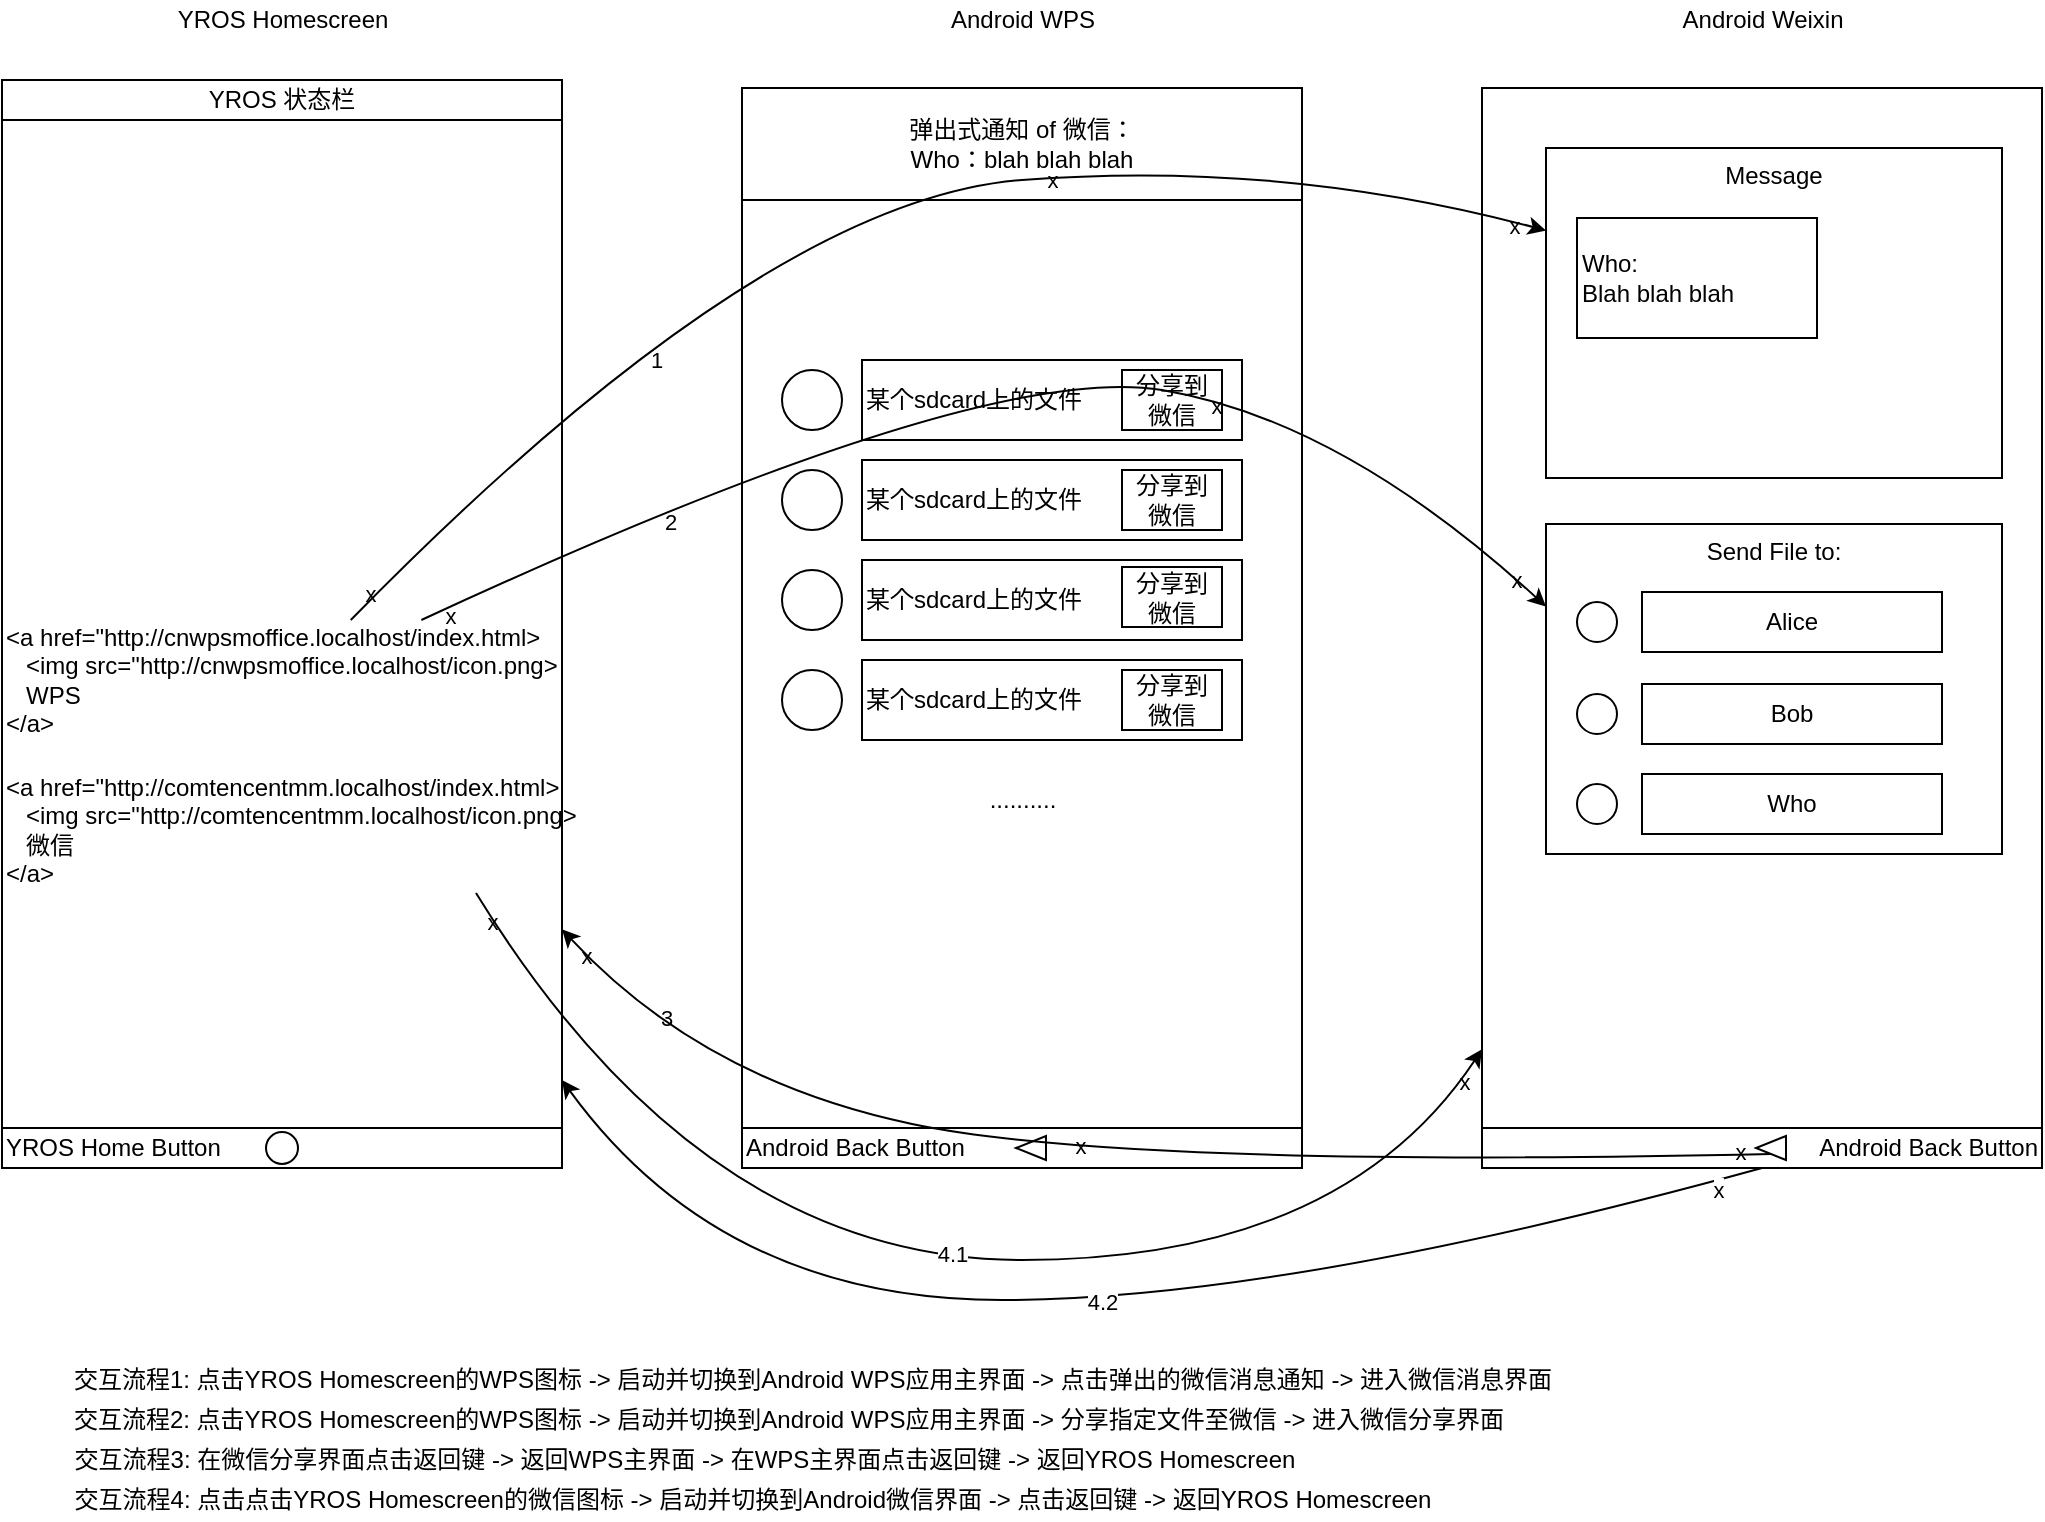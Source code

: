 <mxfile version="16.5.6" type="github">
  <diagram id="9mxP3SmCowv0ukDHlzs3" name="第 1 页">
    <mxGraphModel dx="2171" dy="1213" grid="1" gridSize="10" guides="1" tooltips="1" connect="1" arrows="1" fold="1" page="1" pageScale="1" pageWidth="1169" pageHeight="827" math="0" shadow="0">
      <root>
        <mxCell id="0" />
        <mxCell id="1" parent="0" />
        <mxCell id="V-_y05ZtOnqCJKIF91Li-1" value="" style="rounded=0;whiteSpace=wrap;html=1;labelBackgroundColor=none;" parent="1" vertex="1">
          <mxGeometry x="70" y="74" width="280" height="540" as="geometry" />
        </mxCell>
        <mxCell id="V-_y05ZtOnqCJKIF91Li-2" value="" style="rounded=0;whiteSpace=wrap;html=1;labelBackgroundColor=none;" parent="1" vertex="1">
          <mxGeometry x="440" y="74" width="280" height="540" as="geometry" />
        </mxCell>
        <mxCell id="V-_y05ZtOnqCJKIF91Li-3" value="" style="rounded=0;whiteSpace=wrap;html=1;labelBackgroundColor=none;" parent="1" vertex="1">
          <mxGeometry x="810" y="74" width="280" height="540" as="geometry" />
        </mxCell>
        <mxCell id="V-_y05ZtOnqCJKIF91Li-4" value="YROS Homescreen" style="text;html=1;align=center;verticalAlign=middle;resizable=0;points=[];autosize=1;strokeColor=none;fillColor=none;labelBackgroundColor=none;" parent="1" vertex="1">
          <mxGeometry x="150" y="30" width="120" height="20" as="geometry" />
        </mxCell>
        <mxCell id="V-_y05ZtOnqCJKIF91Li-5" value="Android Weixin" style="text;html=1;align=center;verticalAlign=middle;resizable=0;points=[];autosize=1;strokeColor=none;fillColor=none;labelBackgroundColor=none;" parent="1" vertex="1">
          <mxGeometry x="900" y="30" width="100" height="20" as="geometry" />
        </mxCell>
        <mxCell id="V-_y05ZtOnqCJKIF91Li-6" value="Android WPS" style="text;html=1;align=center;verticalAlign=middle;resizable=0;points=[];autosize=1;strokeColor=none;fillColor=none;labelBackgroundColor=none;" parent="1" vertex="1">
          <mxGeometry x="535" y="30" width="90" height="20" as="geometry" />
        </mxCell>
        <mxCell id="V-_y05ZtOnqCJKIF91Li-8" value="&amp;lt;a href=&quot;http://cnwpsmoffice.localhost/index.html&amp;gt;&lt;br&gt;&amp;nbsp; &amp;nbsp;&amp;lt;img src=&quot;http://cnwpsmoffice.localhost/icon.png&amp;gt;&lt;br&gt;&amp;nbsp; &amp;nbsp;WPS&lt;br&gt;&amp;lt;/a&amp;gt;" style="text;html=1;align=left;verticalAlign=middle;resizable=0;points=[];autosize=1;strokeColor=none;fillColor=none;labelBackgroundColor=none;" parent="1" vertex="1">
          <mxGeometry x="70" y="340" width="290" height="60" as="geometry" />
        </mxCell>
        <mxCell id="1giEV83V6FUCRHBAdTvc-1" value="YROS 状态栏" style="rounded=0;whiteSpace=wrap;html=1;labelBackgroundColor=none;" parent="1" vertex="1">
          <mxGeometry x="70" y="70" width="280" height="20" as="geometry" />
        </mxCell>
        <mxCell id="1giEV83V6FUCRHBAdTvc-2" value="YROS Home Button" style="rounded=0;whiteSpace=wrap;html=1;align=left;labelBackgroundColor=none;" parent="1" vertex="1">
          <mxGeometry x="70" y="594" width="280" height="20" as="geometry" />
        </mxCell>
        <mxCell id="1giEV83V6FUCRHBAdTvc-4" value="弹出式通知 of 微信：&lt;br&gt;Who：blah blah blah" style="rounded=0;whiteSpace=wrap;html=1;labelBackgroundColor=none;" parent="1" vertex="1">
          <mxGeometry x="440" y="74" width="280" height="56" as="geometry" />
        </mxCell>
        <mxCell id="1giEV83V6FUCRHBAdTvc-5" value="某个sdcard上的文件" style="rounded=0;whiteSpace=wrap;html=1;align=left;labelBackgroundColor=none;" parent="1" vertex="1">
          <mxGeometry x="500" y="210" width="190" height="40" as="geometry" />
        </mxCell>
        <mxCell id="1giEV83V6FUCRHBAdTvc-6" value="某个sdcard上的文件" style="rounded=0;whiteSpace=wrap;html=1;align=left;labelBackgroundColor=none;" parent="1" vertex="1">
          <mxGeometry x="500" y="260" width="190" height="40" as="geometry" />
        </mxCell>
        <mxCell id="1giEV83V6FUCRHBAdTvc-7" value="某个sdcard上的文件" style="rounded=0;whiteSpace=wrap;html=1;align=left;labelBackgroundColor=none;" parent="1" vertex="1">
          <mxGeometry x="500" y="310" width="190" height="40" as="geometry" />
        </mxCell>
        <mxCell id="1giEV83V6FUCRHBAdTvc-8" value="某个sdcard上的文件" style="rounded=0;whiteSpace=wrap;html=1;align=left;labelBackgroundColor=none;" parent="1" vertex="1">
          <mxGeometry x="500" y="360" width="190" height="40" as="geometry" />
        </mxCell>
        <mxCell id="1giEV83V6FUCRHBAdTvc-9" value="" style="ellipse;whiteSpace=wrap;html=1;aspect=fixed;labelBackgroundColor=none;" parent="1" vertex="1">
          <mxGeometry x="460" y="215" width="30" height="30" as="geometry" />
        </mxCell>
        <mxCell id="1giEV83V6FUCRHBAdTvc-10" value="" style="ellipse;whiteSpace=wrap;html=1;aspect=fixed;labelBackgroundColor=none;" parent="1" vertex="1">
          <mxGeometry x="460" y="265" width="30" height="30" as="geometry" />
        </mxCell>
        <mxCell id="1giEV83V6FUCRHBAdTvc-11" value="" style="ellipse;whiteSpace=wrap;html=1;aspect=fixed;labelBackgroundColor=none;" parent="1" vertex="1">
          <mxGeometry x="460" y="315" width="30" height="30" as="geometry" />
        </mxCell>
        <mxCell id="1giEV83V6FUCRHBAdTvc-12" value="" style="ellipse;whiteSpace=wrap;html=1;aspect=fixed;labelBackgroundColor=none;" parent="1" vertex="1">
          <mxGeometry x="460" y="365" width="30" height="30" as="geometry" />
        </mxCell>
        <mxCell id="1giEV83V6FUCRHBAdTvc-13" value=".........." style="text;html=1;align=center;verticalAlign=middle;resizable=0;points=[];autosize=1;strokeColor=none;fillColor=none;labelBackgroundColor=none;" parent="1" vertex="1">
          <mxGeometry x="555" y="420" width="50" height="20" as="geometry" />
        </mxCell>
        <mxCell id="1giEV83V6FUCRHBAdTvc-14" value="Android Back Button" style="rounded=0;whiteSpace=wrap;html=1;align=left;labelBackgroundColor=none;" parent="1" vertex="1">
          <mxGeometry x="440" y="594" width="280" height="20" as="geometry" />
        </mxCell>
        <mxCell id="1giEV83V6FUCRHBAdTvc-15" value="" style="ellipse;whiteSpace=wrap;html=1;aspect=fixed;labelBackgroundColor=none;" parent="1" vertex="1">
          <mxGeometry x="202" y="596" width="16" height="16" as="geometry" />
        </mxCell>
        <mxCell id="1giEV83V6FUCRHBAdTvc-16" value="" style="triangle;whiteSpace=wrap;html=1;rotation=-180;labelBackgroundColor=none;" parent="1" vertex="1">
          <mxGeometry x="577" y="598" width="15" height="12" as="geometry" />
        </mxCell>
        <mxCell id="1giEV83V6FUCRHBAdTvc-20" value="分享到&lt;br&gt;微信" style="rounded=0;whiteSpace=wrap;html=1;labelBackgroundColor=none;" parent="1" vertex="1">
          <mxGeometry x="630" y="215" width="50" height="30" as="geometry" />
        </mxCell>
        <mxCell id="1giEV83V6FUCRHBAdTvc-21" value="分享到&lt;br&gt;微信" style="rounded=0;whiteSpace=wrap;html=1;labelBackgroundColor=none;" parent="1" vertex="1">
          <mxGeometry x="630" y="265" width="50" height="30" as="geometry" />
        </mxCell>
        <mxCell id="1giEV83V6FUCRHBAdTvc-22" value="分享到&lt;br&gt;微信" style="rounded=0;whiteSpace=wrap;html=1;labelBackgroundColor=none;" parent="1" vertex="1">
          <mxGeometry x="630" y="313.5" width="50" height="30" as="geometry" />
        </mxCell>
        <mxCell id="1giEV83V6FUCRHBAdTvc-23" value="分享到&lt;br&gt;微信" style="rounded=0;whiteSpace=wrap;html=1;labelBackgroundColor=none;" parent="1" vertex="1">
          <mxGeometry x="630" y="365" width="50" height="30" as="geometry" />
        </mxCell>
        <mxCell id="1giEV83V6FUCRHBAdTvc-25" value="Android Back Button" style="rounded=0;whiteSpace=wrap;html=1;align=right;labelBackgroundColor=none;" parent="1" vertex="1">
          <mxGeometry x="810" y="594" width="280" height="20" as="geometry" />
        </mxCell>
        <mxCell id="1giEV83V6FUCRHBAdTvc-26" value="" style="triangle;whiteSpace=wrap;html=1;rotation=-180;labelBackgroundColor=none;" parent="1" vertex="1">
          <mxGeometry x="947" y="598" width="15" height="12" as="geometry" />
        </mxCell>
        <mxCell id="1giEV83V6FUCRHBAdTvc-27" value="&amp;lt;a href=&quot;http://comtencentmm.localhost/index.html&amp;gt;&lt;br&gt;&amp;nbsp; &amp;nbsp;&amp;lt;img src=&quot;http://comtencentmm.localhost/icon.png&amp;gt;&lt;br&gt;&amp;nbsp; &amp;nbsp;微信&lt;br&gt;&amp;lt;/a&amp;gt;" style="text;html=1;align=left;verticalAlign=middle;resizable=0;points=[];autosize=1;strokeColor=none;fillColor=none;labelBackgroundColor=none;" parent="1" vertex="1">
          <mxGeometry x="70" y="415" width="300" height="60" as="geometry" />
        </mxCell>
        <mxCell id="1giEV83V6FUCRHBAdTvc-29" value="" style="curved=1;endArrow=classic;html=1;rounded=0;entryX=0;entryY=0.25;entryDx=0;entryDy=0;labelBackgroundColor=none;" parent="1" source="V-_y05ZtOnqCJKIF91Li-8" target="1giEV83V6FUCRHBAdTvc-36" edge="1">
          <mxGeometry width="50" height="50" relative="1" as="geometry">
            <mxPoint x="390" y="90" as="sourcePoint" />
            <mxPoint x="440" y="40" as="targetPoint" />
            <Array as="points">
              <mxPoint x="450" y="130" />
              <mxPoint x="710" y="110" />
            </Array>
          </mxGeometry>
        </mxCell>
        <mxCell id="1giEV83V6FUCRHBAdTvc-48" value="1" style="edgeLabel;html=1;align=center;verticalAlign=middle;resizable=0;points=[];labelBackgroundColor=none;" parent="1giEV83V6FUCRHBAdTvc-29" vertex="1" connectable="0">
          <mxGeometry x="-0.422" y="-18" relative="1" as="geometry">
            <mxPoint as="offset" />
          </mxGeometry>
        </mxCell>
        <mxCell id="1giEV83V6FUCRHBAdTvc-57" value="x" style="edgeLabel;html=1;align=center;verticalAlign=middle;resizable=0;points=[];labelBackgroundColor=none;" parent="1giEV83V6FUCRHBAdTvc-29" vertex="1" connectable="0">
          <mxGeometry x="-0.954" y="2" relative="1" as="geometry">
            <mxPoint as="offset" />
          </mxGeometry>
        </mxCell>
        <mxCell id="1giEV83V6FUCRHBAdTvc-58" value="x" style="edgeLabel;html=1;align=center;verticalAlign=middle;resizable=0;points=[];labelBackgroundColor=none;" parent="1giEV83V6FUCRHBAdTvc-29" vertex="1" connectable="0">
          <mxGeometry x="0.271" y="-1" relative="1" as="geometry">
            <mxPoint as="offset" />
          </mxGeometry>
        </mxCell>
        <mxCell id="1giEV83V6FUCRHBAdTvc-59" value="x" style="edgeLabel;html=1;align=center;verticalAlign=middle;resizable=0;points=[];labelBackgroundColor=none;" parent="1giEV83V6FUCRHBAdTvc-29" vertex="1" connectable="0">
          <mxGeometry x="0.951" y="-2" relative="1" as="geometry">
            <mxPoint as="offset" />
          </mxGeometry>
        </mxCell>
        <mxCell id="1giEV83V6FUCRHBAdTvc-30" value="" style="curved=1;endArrow=classic;html=1;rounded=0;entryX=0;entryY=0.25;entryDx=0;entryDy=0;labelBackgroundColor=none;" parent="1" source="V-_y05ZtOnqCJKIF91Li-8" target="1giEV83V6FUCRHBAdTvc-38" edge="1">
          <mxGeometry width="50" height="50" relative="1" as="geometry">
            <mxPoint x="460" y="770" as="sourcePoint" />
            <mxPoint x="510" y="720" as="targetPoint" />
            <Array as="points">
              <mxPoint x="560" y="210" />
              <mxPoint x="740" y="240" />
            </Array>
          </mxGeometry>
        </mxCell>
        <mxCell id="1giEV83V6FUCRHBAdTvc-49" value="2" style="edgeLabel;html=1;align=center;verticalAlign=middle;resizable=0;points=[];labelBackgroundColor=none;" parent="1giEV83V6FUCRHBAdTvc-30" vertex="1" connectable="0">
          <mxGeometry x="-0.576" y="-8" relative="1" as="geometry">
            <mxPoint as="offset" />
          </mxGeometry>
        </mxCell>
        <mxCell id="1giEV83V6FUCRHBAdTvc-60" value="x" style="edgeLabel;html=1;align=center;verticalAlign=middle;resizable=0;points=[];labelBackgroundColor=none;" parent="1giEV83V6FUCRHBAdTvc-30" vertex="1" connectable="0">
          <mxGeometry x="-0.956" y="-4" relative="1" as="geometry">
            <mxPoint as="offset" />
          </mxGeometry>
        </mxCell>
        <mxCell id="1giEV83V6FUCRHBAdTvc-61" value="x" style="edgeLabel;html=1;align=center;verticalAlign=middle;resizable=0;points=[];labelBackgroundColor=none;" parent="1giEV83V6FUCRHBAdTvc-30" vertex="1" connectable="0">
          <mxGeometry x="0.36" y="-3" relative="1" as="geometry">
            <mxPoint as="offset" />
          </mxGeometry>
        </mxCell>
        <mxCell id="1giEV83V6FUCRHBAdTvc-62" value="x" style="edgeLabel;html=1;align=center;verticalAlign=middle;resizable=0;points=[];labelBackgroundColor=none;" parent="1giEV83V6FUCRHBAdTvc-30" vertex="1" connectable="0">
          <mxGeometry x="0.936" relative="1" as="geometry">
            <mxPoint as="offset" />
          </mxGeometry>
        </mxCell>
        <mxCell id="1giEV83V6FUCRHBAdTvc-33" value="" style="curved=1;endArrow=classic;html=1;rounded=0;exitX=0.5;exitY=0;exitDx=0;exitDy=0;labelBackgroundColor=none;" parent="1" source="1giEV83V6FUCRHBAdTvc-26" target="V-_y05ZtOnqCJKIF91Li-1" edge="1">
          <mxGeometry width="50" height="50" relative="1" as="geometry">
            <mxPoint x="950" y="614" as="sourcePoint" />
            <mxPoint x="1000" y="680" as="targetPoint" />
            <Array as="points">
              <mxPoint x="630" y="614" />
              <mxPoint x="420" y="570" />
            </Array>
          </mxGeometry>
        </mxCell>
        <mxCell id="1giEV83V6FUCRHBAdTvc-50" value="3" style="edgeLabel;html=1;align=center;verticalAlign=middle;resizable=0;points=[];labelBackgroundColor=none;" parent="1giEV83V6FUCRHBAdTvc-33" vertex="1" connectable="0">
          <mxGeometry x="0.786" y="-9" relative="1" as="geometry">
            <mxPoint x="-1" as="offset" />
          </mxGeometry>
        </mxCell>
        <mxCell id="1giEV83V6FUCRHBAdTvc-63" value="x" style="edgeLabel;html=1;align=center;verticalAlign=middle;resizable=0;points=[];labelBackgroundColor=none;" parent="1giEV83V6FUCRHBAdTvc-33" vertex="1" connectable="0">
          <mxGeometry x="-0.952" y="-2" relative="1" as="geometry">
            <mxPoint as="offset" />
          </mxGeometry>
        </mxCell>
        <mxCell id="1giEV83V6FUCRHBAdTvc-64" value="x" style="edgeLabel;html=1;align=center;verticalAlign=middle;resizable=0;points=[];labelBackgroundColor=none;" parent="1giEV83V6FUCRHBAdTvc-33" vertex="1" connectable="0">
          <mxGeometry x="0.083" y="-7" relative="1" as="geometry">
            <mxPoint as="offset" />
          </mxGeometry>
        </mxCell>
        <mxCell id="1giEV83V6FUCRHBAdTvc-65" value="x" style="edgeLabel;html=1;align=center;verticalAlign=middle;resizable=0;points=[];labelBackgroundColor=none;" parent="1giEV83V6FUCRHBAdTvc-33" vertex="1" connectable="0">
          <mxGeometry x="0.946" relative="1" as="geometry">
            <mxPoint as="offset" />
          </mxGeometry>
        </mxCell>
        <mxCell id="1giEV83V6FUCRHBAdTvc-36" value="Message" style="rounded=0;whiteSpace=wrap;html=1;verticalAlign=top;labelBackgroundColor=none;" parent="1" vertex="1">
          <mxGeometry x="842" y="104" width="228" height="165" as="geometry" />
        </mxCell>
        <mxCell id="1giEV83V6FUCRHBAdTvc-37" value="Who:&lt;br&gt;&lt;div&gt;&lt;span&gt;Blah blah blah&lt;/span&gt;&lt;/div&gt;" style="rounded=0;whiteSpace=wrap;html=1;align=left;labelBackgroundColor=none;" parent="1" vertex="1">
          <mxGeometry x="857.5" y="139" width="120" height="60" as="geometry" />
        </mxCell>
        <mxCell id="1giEV83V6FUCRHBAdTvc-38" value="Send File to:&lt;br&gt;" style="rounded=0;whiteSpace=wrap;html=1;verticalAlign=top;labelBackgroundColor=none;" parent="1" vertex="1">
          <mxGeometry x="842" y="292" width="228" height="165" as="geometry" />
        </mxCell>
        <mxCell id="1giEV83V6FUCRHBAdTvc-39" value="Alice" style="rounded=0;whiteSpace=wrap;html=1;labelBackgroundColor=none;" parent="1" vertex="1">
          <mxGeometry x="890" y="326" width="150" height="30" as="geometry" />
        </mxCell>
        <mxCell id="1giEV83V6FUCRHBAdTvc-40" value="Bob" style="rounded=0;whiteSpace=wrap;html=1;labelBackgroundColor=none;" parent="1" vertex="1">
          <mxGeometry x="890" y="372" width="150" height="30" as="geometry" />
        </mxCell>
        <mxCell id="1giEV83V6FUCRHBAdTvc-41" value="Who" style="rounded=0;whiteSpace=wrap;html=1;labelBackgroundColor=none;" parent="1" vertex="1">
          <mxGeometry x="890" y="417" width="150" height="30" as="geometry" />
        </mxCell>
        <mxCell id="1giEV83V6FUCRHBAdTvc-42" value="" style="ellipse;whiteSpace=wrap;html=1;aspect=fixed;labelBackgroundColor=none;" parent="1" vertex="1">
          <mxGeometry x="857.5" y="331" width="20" height="20" as="geometry" />
        </mxCell>
        <mxCell id="1giEV83V6FUCRHBAdTvc-43" value="" style="ellipse;whiteSpace=wrap;html=1;aspect=fixed;labelBackgroundColor=none;" parent="1" vertex="1">
          <mxGeometry x="857.5" y="377" width="20" height="20" as="geometry" />
        </mxCell>
        <mxCell id="1giEV83V6FUCRHBAdTvc-44" value="" style="ellipse;whiteSpace=wrap;html=1;aspect=fixed;labelBackgroundColor=none;" parent="1" vertex="1">
          <mxGeometry x="857.5" y="422" width="20" height="20" as="geometry" />
        </mxCell>
        <mxCell id="1giEV83V6FUCRHBAdTvc-47" value="" style="curved=1;endArrow=classic;html=1;rounded=0;labelBackgroundColor=none;exitX=0.79;exitY=1.025;exitDx=0;exitDy=0;exitPerimeter=0;" parent="1" source="1giEV83V6FUCRHBAdTvc-27" target="V-_y05ZtOnqCJKIF91Li-3" edge="1">
          <mxGeometry width="50" height="50" relative="1" as="geometry">
            <mxPoint x="590" y="720" as="sourcePoint" />
            <mxPoint x="860" y="660" as="targetPoint" />
            <Array as="points">
              <mxPoint x="420" y="660" />
              <mxPoint x="740" y="660" />
            </Array>
          </mxGeometry>
        </mxCell>
        <mxCell id="1giEV83V6FUCRHBAdTvc-66" value="x" style="edgeLabel;html=1;align=center;verticalAlign=middle;resizable=0;points=[];labelBackgroundColor=none;" parent="1giEV83V6FUCRHBAdTvc-47" vertex="1" connectable="0">
          <mxGeometry x="-0.951" y="-1" relative="1" as="geometry">
            <mxPoint as="offset" />
          </mxGeometry>
        </mxCell>
        <mxCell id="1giEV83V6FUCRHBAdTvc-67" value="x" style="edgeLabel;html=1;align=center;verticalAlign=middle;resizable=0;points=[];labelBackgroundColor=none;" parent="1giEV83V6FUCRHBAdTvc-47" vertex="1" connectable="0">
          <mxGeometry x="0.943" y="-1" relative="1" as="geometry">
            <mxPoint as="offset" />
          </mxGeometry>
        </mxCell>
        <mxCell id="h6cW5OSTe79KtuTjOzZ5-6" value="4.1" style="edgeLabel;html=1;align=center;verticalAlign=middle;resizable=0;points=[];" vertex="1" connectable="0" parent="1giEV83V6FUCRHBAdTvc-47">
          <mxGeometry x="0.029" y="3" relative="1" as="geometry">
            <mxPoint as="offset" />
          </mxGeometry>
        </mxCell>
        <mxCell id="h6cW5OSTe79KtuTjOzZ5-2" value="交互流程1: 点击YROS Homescreen的WPS图标 -&amp;gt; 启动并切换到Android WPS应用主界面 -&amp;gt; 点击弹出的微信消息通知 -&amp;gt; 进入微信消息界面" style="text;html=1;align=center;verticalAlign=middle;resizable=0;points=[];autosize=1;strokeColor=none;fillColor=none;" vertex="1" parent="1">
          <mxGeometry x="100" y="710" width="750" height="20" as="geometry" />
        </mxCell>
        <mxCell id="h6cW5OSTe79KtuTjOzZ5-3" value="交互流程2: 点击YROS Homescreen的WPS图标 -&amp;gt; 启动并切换到Android WPS应用主界面 -&amp;gt; 分享指定文件至微信 -&amp;gt; 进入微信分享界面" style="text;html=1;align=center;verticalAlign=middle;resizable=0;points=[];autosize=1;strokeColor=none;fillColor=none;" vertex="1" parent="1">
          <mxGeometry x="98" y="730" width="730" height="20" as="geometry" />
        </mxCell>
        <mxCell id="h6cW5OSTe79KtuTjOzZ5-4" value="交互流程3: 在微信分享界面点击返回键 -&amp;gt; 返回WPS主界面 -&amp;gt; 在WPS主界面点击返回键 -&amp;gt; 返回YROS Homescreen" style="text;html=1;align=center;verticalAlign=middle;resizable=0;points=[];autosize=1;strokeColor=none;fillColor=none;" vertex="1" parent="1">
          <mxGeometry x="96" y="750" width="630" height="20" as="geometry" />
        </mxCell>
        <mxCell id="h6cW5OSTe79KtuTjOzZ5-5" value="交互流程4: 点击点击YROS Homescreen的微信图标 -&amp;gt; 启动并切换到Android微信界面 -&amp;gt; 点击返回键 -&amp;gt; 返回YROS Homescreen" style="text;html=1;align=center;verticalAlign=middle;resizable=0;points=[];autosize=1;strokeColor=none;fillColor=none;" vertex="1" parent="1">
          <mxGeometry x="100" y="770" width="690" height="20" as="geometry" />
        </mxCell>
        <mxCell id="h6cW5OSTe79KtuTjOzZ5-7" value="" style="curved=1;endArrow=classic;html=1;rounded=0;exitX=0.5;exitY=1;exitDx=0;exitDy=0;" edge="1" parent="1" source="1giEV83V6FUCRHBAdTvc-25">
          <mxGeometry width="50" height="50" relative="1" as="geometry">
            <mxPoint x="870" y="690" as="sourcePoint" />
            <mxPoint x="350" y="570" as="targetPoint" />
            <Array as="points">
              <mxPoint x="710" y="680" />
              <mxPoint x="430" y="680" />
            </Array>
          </mxGeometry>
        </mxCell>
        <mxCell id="h6cW5OSTe79KtuTjOzZ5-8" value="4.2" style="edgeLabel;html=1;align=center;verticalAlign=middle;resizable=0;points=[];" vertex="1" connectable="0" parent="h6cW5OSTe79KtuTjOzZ5-7">
          <mxGeometry x="0.021" y="1" relative="1" as="geometry">
            <mxPoint as="offset" />
          </mxGeometry>
        </mxCell>
        <mxCell id="h6cW5OSTe79KtuTjOzZ5-9" value="x" style="edgeLabel;html=1;align=center;verticalAlign=middle;resizable=0;points=[];" vertex="1" connectable="0" parent="h6cW5OSTe79KtuTjOzZ5-7">
          <mxGeometry x="-0.927" y="4" relative="1" as="geometry">
            <mxPoint as="offset" />
          </mxGeometry>
        </mxCell>
      </root>
    </mxGraphModel>
  </diagram>
</mxfile>
